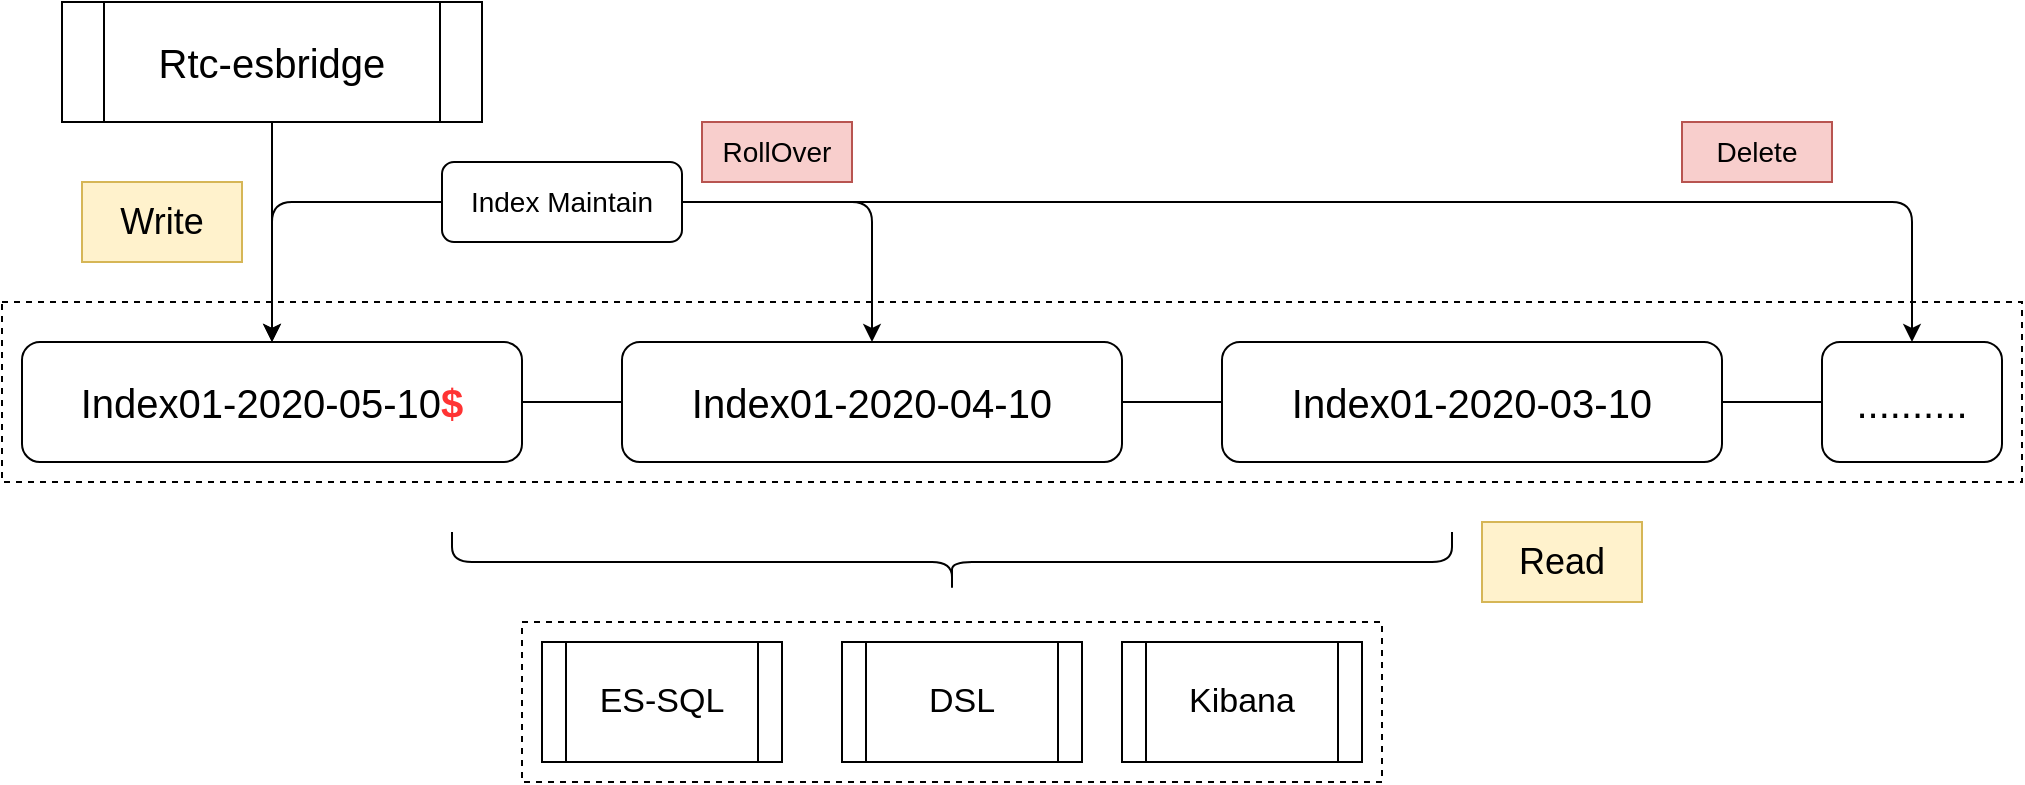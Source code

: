 <mxfile version="13.0.9" type="github"><diagram id="LrCX4QGs4A1fx9F8kj6f" name="第 1 页"><mxGraphModel dx="1038" dy="583" grid="1" gridSize="10" guides="1" tooltips="1" connect="1" arrows="1" fold="1" page="1" pageScale="1" pageWidth="1920" pageHeight="1200" math="0" shadow="0"><root><mxCell id="0"/><mxCell id="1" parent="0"/><mxCell id="PNHmKyHeMrR1ZzUnfUYw-1" value="&lt;font style=&quot;font-size: 20px&quot;&gt;Rtc-esbridge&lt;/font&gt;" style="shape=process;whiteSpace=wrap;html=1;backgroundOutline=1;" vertex="1" parent="1"><mxGeometry x="390" y="350" width="210" height="60" as="geometry"/></mxCell><mxCell id="PNHmKyHeMrR1ZzUnfUYw-2" value="" style="endArrow=classic;html=1;exitX=0.5;exitY=1;exitDx=0;exitDy=0;" edge="1" parent="1" source="PNHmKyHeMrR1ZzUnfUYw-1" target="PNHmKyHeMrR1ZzUnfUYw-6"><mxGeometry width="50" height="50" relative="1" as="geometry"><mxPoint x="670" y="670" as="sourcePoint"/><mxPoint x="720" y="620" as="targetPoint"/></mxGeometry></mxCell><mxCell id="PNHmKyHeMrR1ZzUnfUYw-3" value="&lt;font style=&quot;font-size: 18px&quot;&gt;Write&lt;/font&gt;" style="text;html=1;strokeColor=#d6b656;fillColor=#fff2cc;align=center;verticalAlign=middle;whiteSpace=wrap;rounded=0;" vertex="1" parent="1"><mxGeometry x="400" y="440" width="80" height="40" as="geometry"/></mxCell><mxCell id="PNHmKyHeMrR1ZzUnfUYw-4" value="" style="group" vertex="1" connectable="0" parent="1"><mxGeometry x="360" y="500" width="1010" height="90" as="geometry"/></mxCell><mxCell id="PNHmKyHeMrR1ZzUnfUYw-5" value="" style="rounded=0;whiteSpace=wrap;html=1;fillColor=none;dashed=1;" vertex="1" parent="PNHmKyHeMrR1ZzUnfUYw-4"><mxGeometry width="1010" height="90" as="geometry"/></mxCell><mxCell id="PNHmKyHeMrR1ZzUnfUYw-6" value="&lt;font style=&quot;font-size: 20px&quot;&gt;Index01-2020-05-10&lt;b&gt;&lt;font color=&quot;#ff3333&quot;&gt;$&lt;/font&gt;&lt;/b&gt;&lt;/font&gt;" style="rounded=1;whiteSpace=wrap;html=1;" vertex="1" parent="PNHmKyHeMrR1ZzUnfUYw-4"><mxGeometry x="10" y="20" width="250" height="60" as="geometry"/></mxCell><mxCell id="PNHmKyHeMrR1ZzUnfUYw-7" value="&lt;font style=&quot;font-size: 20px&quot;&gt;Index01-2020-04-10&lt;/font&gt;" style="rounded=1;whiteSpace=wrap;html=1;" vertex="1" parent="PNHmKyHeMrR1ZzUnfUYw-4"><mxGeometry x="310" y="20" width="250" height="60" as="geometry"/></mxCell><mxCell id="PNHmKyHeMrR1ZzUnfUYw-8" value="&lt;font style=&quot;font-size: 20px&quot;&gt;Index01-2020-03-10&lt;/font&gt;" style="rounded=1;whiteSpace=wrap;html=1;" vertex="1" parent="PNHmKyHeMrR1ZzUnfUYw-4"><mxGeometry x="610" y="20" width="250" height="60" as="geometry"/></mxCell><mxCell id="PNHmKyHeMrR1ZzUnfUYw-9" value="&lt;span style=&quot;font-size: 20px&quot;&gt;..........&lt;/span&gt;" style="rounded=1;whiteSpace=wrap;html=1;" vertex="1" parent="PNHmKyHeMrR1ZzUnfUYw-4"><mxGeometry x="910" y="20" width="90" height="60" as="geometry"/></mxCell><mxCell id="PNHmKyHeMrR1ZzUnfUYw-10" value="" style="endArrow=none;html=1;exitX=1;exitY=0.5;exitDx=0;exitDy=0;entryX=0;entryY=0.5;entryDx=0;entryDy=0;" edge="1" parent="PNHmKyHeMrR1ZzUnfUYw-4" source="PNHmKyHeMrR1ZzUnfUYw-6" target="PNHmKyHeMrR1ZzUnfUYw-7"><mxGeometry width="50" height="50" relative="1" as="geometry"><mxPoint x="300" y="170" as="sourcePoint"/><mxPoint x="350" y="120" as="targetPoint"/></mxGeometry></mxCell><mxCell id="PNHmKyHeMrR1ZzUnfUYw-11" value="" style="endArrow=none;html=1;exitX=1;exitY=0.5;exitDx=0;exitDy=0;" edge="1" parent="PNHmKyHeMrR1ZzUnfUYw-4" source="PNHmKyHeMrR1ZzUnfUYw-7" target="PNHmKyHeMrR1ZzUnfUYw-8"><mxGeometry width="50" height="50" relative="1" as="geometry"><mxPoint x="660" y="140" as="sourcePoint"/><mxPoint x="710" y="90" as="targetPoint"/></mxGeometry></mxCell><mxCell id="PNHmKyHeMrR1ZzUnfUYw-12" value="" style="endArrow=none;html=1;exitX=1;exitY=0.5;exitDx=0;exitDy=0;entryX=0;entryY=0.5;entryDx=0;entryDy=0;" edge="1" parent="PNHmKyHeMrR1ZzUnfUYw-4" source="PNHmKyHeMrR1ZzUnfUYw-8" target="PNHmKyHeMrR1ZzUnfUYw-9"><mxGeometry width="50" height="50" relative="1" as="geometry"><mxPoint x="860" y="160" as="sourcePoint"/><mxPoint x="910" y="110" as="targetPoint"/></mxGeometry></mxCell><mxCell id="PNHmKyHeMrR1ZzUnfUYw-13" value="" style="group" vertex="1" connectable="0" parent="1"><mxGeometry x="620" y="660" width="430" height="80" as="geometry"/></mxCell><mxCell id="PNHmKyHeMrR1ZzUnfUYw-14" value="" style="rounded=0;whiteSpace=wrap;html=1;fillColor=none;dashed=1;" vertex="1" parent="PNHmKyHeMrR1ZzUnfUYw-13"><mxGeometry width="430" height="80" as="geometry"/></mxCell><mxCell id="PNHmKyHeMrR1ZzUnfUYw-15" value="&lt;font style=&quot;font-size: 17px&quot;&gt;ES-SQL&lt;/font&gt;" style="shape=process;whiteSpace=wrap;html=1;backgroundOutline=1;fillColor=none;" vertex="1" parent="PNHmKyHeMrR1ZzUnfUYw-13"><mxGeometry x="10" y="10" width="120" height="60" as="geometry"/></mxCell><mxCell id="PNHmKyHeMrR1ZzUnfUYw-16" value="&lt;font style=&quot;font-size: 17px&quot;&gt;DSL&lt;/font&gt;" style="shape=process;whiteSpace=wrap;html=1;backgroundOutline=1;fillColor=none;" vertex="1" parent="PNHmKyHeMrR1ZzUnfUYw-13"><mxGeometry x="160" y="10" width="120" height="60" as="geometry"/></mxCell><mxCell id="PNHmKyHeMrR1ZzUnfUYw-17" value="&lt;font style=&quot;font-size: 17px&quot;&gt;Kibana&lt;/font&gt;" style="shape=process;whiteSpace=wrap;html=1;backgroundOutline=1;fillColor=none;" vertex="1" parent="PNHmKyHeMrR1ZzUnfUYw-13"><mxGeometry x="300" y="10" width="120" height="60" as="geometry"/></mxCell><mxCell id="PNHmKyHeMrR1ZzUnfUYw-18" value="" style="shape=curlyBracket;whiteSpace=wrap;html=1;rounded=1;fillColor=none;rotation=-90;" vertex="1" parent="1"><mxGeometry x="820" y="380" width="30" height="500" as="geometry"/></mxCell><mxCell id="PNHmKyHeMrR1ZzUnfUYw-19" value="&lt;font style=&quot;font-size: 18px&quot;&gt;Read&lt;/font&gt;" style="text;html=1;strokeColor=#d6b656;fillColor=#fff2cc;align=center;verticalAlign=middle;whiteSpace=wrap;rounded=0;" vertex="1" parent="1"><mxGeometry x="1100" y="610" width="80" height="40" as="geometry"/></mxCell><mxCell id="PNHmKyHeMrR1ZzUnfUYw-20" value="&lt;span style=&quot;font-family: &amp;#34;microsoft yahei&amp;#34; , &amp;#34;arial&amp;#34; , &amp;#34;helvetica&amp;#34; , sans-serif ; font-size: 14px ; text-align: left ; background-color: rgb(255 , 255 , 255)&quot;&gt;Index Maintain&lt;/span&gt;" style="rounded=1;whiteSpace=wrap;html=1;fillColor=none;" vertex="1" parent="1"><mxGeometry x="580" y="430" width="120" height="40" as="geometry"/></mxCell><mxCell id="PNHmKyHeMrR1ZzUnfUYw-21" value="" style="edgeStyle=segmentEdgeStyle;endArrow=classic;html=1;exitX=0;exitY=0.5;exitDx=0;exitDy=0;entryX=0.5;entryY=0;entryDx=0;entryDy=0;" edge="1" parent="1" source="PNHmKyHeMrR1ZzUnfUYw-20" target="PNHmKyHeMrR1ZzUnfUYw-6"><mxGeometry width="50" height="50" relative="1" as="geometry"><mxPoint x="700" y="390" as="sourcePoint"/><mxPoint x="750" y="340" as="targetPoint"/></mxGeometry></mxCell><mxCell id="PNHmKyHeMrR1ZzUnfUYw-22" value="" style="edgeStyle=segmentEdgeStyle;endArrow=classic;html=1;exitX=1;exitY=0.5;exitDx=0;exitDy=0;" edge="1" parent="1" source="PNHmKyHeMrR1ZzUnfUYw-20" target="PNHmKyHeMrR1ZzUnfUYw-7"><mxGeometry width="50" height="50" relative="1" as="geometry"><mxPoint x="850" y="440" as="sourcePoint"/><mxPoint x="900" y="390" as="targetPoint"/></mxGeometry></mxCell><mxCell id="PNHmKyHeMrR1ZzUnfUYw-23" value="" style="edgeStyle=segmentEdgeStyle;endArrow=classic;html=1;exitX=1;exitY=0.5;exitDx=0;exitDy=0;entryX=0.5;entryY=0;entryDx=0;entryDy=0;" edge="1" parent="1" source="PNHmKyHeMrR1ZzUnfUYw-20" target="PNHmKyHeMrR1ZzUnfUYw-9"><mxGeometry width="50" height="50" relative="1" as="geometry"><mxPoint x="920" y="410" as="sourcePoint"/><mxPoint x="970" y="360" as="targetPoint"/></mxGeometry></mxCell><mxCell id="PNHmKyHeMrR1ZzUnfUYw-24" value="&lt;font style=&quot;font-size: 14px&quot;&gt;RollOver&lt;/font&gt;" style="text;html=1;strokeColor=#b85450;fillColor=#f8cecc;align=center;verticalAlign=middle;whiteSpace=wrap;rounded=0;" vertex="1" parent="1"><mxGeometry x="710" y="410" width="75" height="30" as="geometry"/></mxCell><mxCell id="PNHmKyHeMrR1ZzUnfUYw-25" value="&lt;font style=&quot;font-size: 14px&quot;&gt;Delete&lt;/font&gt;" style="text;html=1;strokeColor=#b85450;fillColor=#f8cecc;align=center;verticalAlign=middle;whiteSpace=wrap;rounded=0;" vertex="1" parent="1"><mxGeometry x="1200" y="410" width="75" height="30" as="geometry"/></mxCell></root></mxGraphModel></diagram></mxfile>